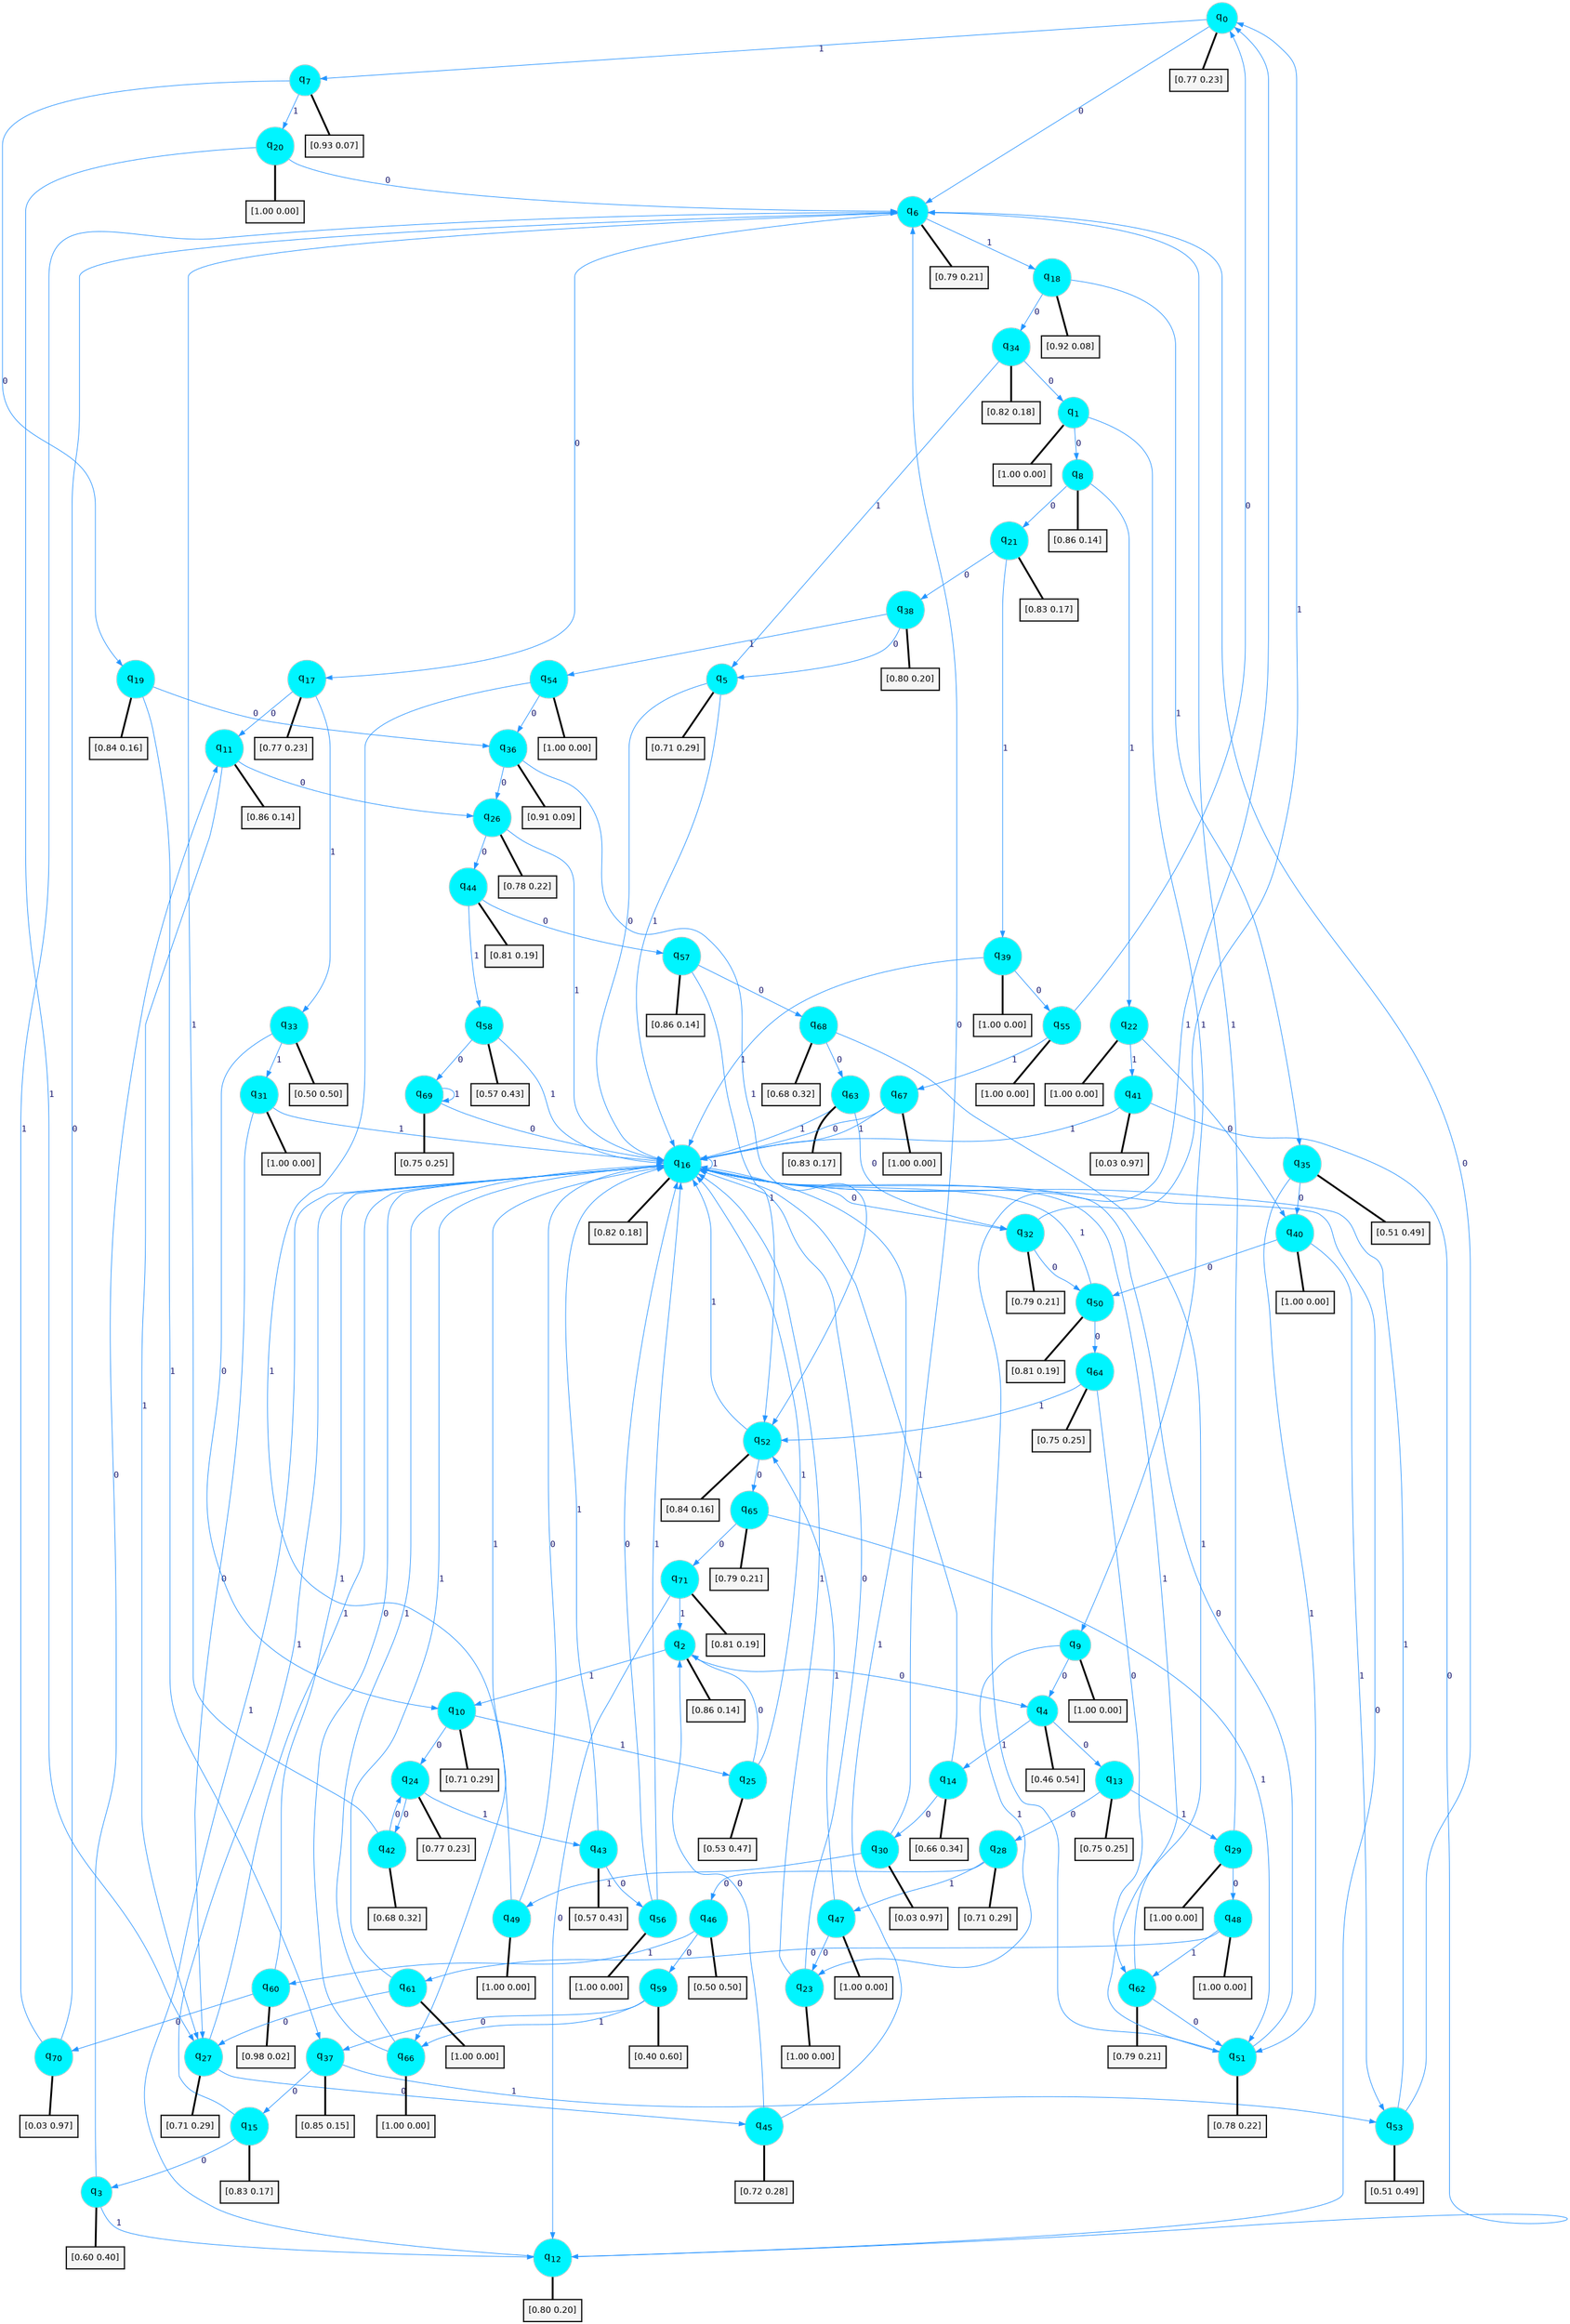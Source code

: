 digraph G {
graph [
bgcolor=transparent, dpi=300, rankdir=TD, size="40,25"];
node [
color=gray, fillcolor=turquoise1, fontcolor=black, fontname=Helvetica, fontsize=16, fontweight=bold, shape=circle, style=filled];
edge [
arrowsize=1, color=dodgerblue1, fontcolor=midnightblue, fontname=courier, fontweight=bold, penwidth=1, style=solid, weight=20];
0[label=<q<SUB>0</SUB>>];
1[label=<q<SUB>1</SUB>>];
2[label=<q<SUB>2</SUB>>];
3[label=<q<SUB>3</SUB>>];
4[label=<q<SUB>4</SUB>>];
5[label=<q<SUB>5</SUB>>];
6[label=<q<SUB>6</SUB>>];
7[label=<q<SUB>7</SUB>>];
8[label=<q<SUB>8</SUB>>];
9[label=<q<SUB>9</SUB>>];
10[label=<q<SUB>10</SUB>>];
11[label=<q<SUB>11</SUB>>];
12[label=<q<SUB>12</SUB>>];
13[label=<q<SUB>13</SUB>>];
14[label=<q<SUB>14</SUB>>];
15[label=<q<SUB>15</SUB>>];
16[label=<q<SUB>16</SUB>>];
17[label=<q<SUB>17</SUB>>];
18[label=<q<SUB>18</SUB>>];
19[label=<q<SUB>19</SUB>>];
20[label=<q<SUB>20</SUB>>];
21[label=<q<SUB>21</SUB>>];
22[label=<q<SUB>22</SUB>>];
23[label=<q<SUB>23</SUB>>];
24[label=<q<SUB>24</SUB>>];
25[label=<q<SUB>25</SUB>>];
26[label=<q<SUB>26</SUB>>];
27[label=<q<SUB>27</SUB>>];
28[label=<q<SUB>28</SUB>>];
29[label=<q<SUB>29</SUB>>];
30[label=<q<SUB>30</SUB>>];
31[label=<q<SUB>31</SUB>>];
32[label=<q<SUB>32</SUB>>];
33[label=<q<SUB>33</SUB>>];
34[label=<q<SUB>34</SUB>>];
35[label=<q<SUB>35</SUB>>];
36[label=<q<SUB>36</SUB>>];
37[label=<q<SUB>37</SUB>>];
38[label=<q<SUB>38</SUB>>];
39[label=<q<SUB>39</SUB>>];
40[label=<q<SUB>40</SUB>>];
41[label=<q<SUB>41</SUB>>];
42[label=<q<SUB>42</SUB>>];
43[label=<q<SUB>43</SUB>>];
44[label=<q<SUB>44</SUB>>];
45[label=<q<SUB>45</SUB>>];
46[label=<q<SUB>46</SUB>>];
47[label=<q<SUB>47</SUB>>];
48[label=<q<SUB>48</SUB>>];
49[label=<q<SUB>49</SUB>>];
50[label=<q<SUB>50</SUB>>];
51[label=<q<SUB>51</SUB>>];
52[label=<q<SUB>52</SUB>>];
53[label=<q<SUB>53</SUB>>];
54[label=<q<SUB>54</SUB>>];
55[label=<q<SUB>55</SUB>>];
56[label=<q<SUB>56</SUB>>];
57[label=<q<SUB>57</SUB>>];
58[label=<q<SUB>58</SUB>>];
59[label=<q<SUB>59</SUB>>];
60[label=<q<SUB>60</SUB>>];
61[label=<q<SUB>61</SUB>>];
62[label=<q<SUB>62</SUB>>];
63[label=<q<SUB>63</SUB>>];
64[label=<q<SUB>64</SUB>>];
65[label=<q<SUB>65</SUB>>];
66[label=<q<SUB>66</SUB>>];
67[label=<q<SUB>67</SUB>>];
68[label=<q<SUB>68</SUB>>];
69[label=<q<SUB>69</SUB>>];
70[label=<q<SUB>70</SUB>>];
71[label=<q<SUB>71</SUB>>];
72[label="[0.77 0.23]", shape=box,fontcolor=black, fontname=Helvetica, fontsize=14, penwidth=2, fillcolor=whitesmoke,color=black];
73[label="[1.00 0.00]", shape=box,fontcolor=black, fontname=Helvetica, fontsize=14, penwidth=2, fillcolor=whitesmoke,color=black];
74[label="[0.86 0.14]", shape=box,fontcolor=black, fontname=Helvetica, fontsize=14, penwidth=2, fillcolor=whitesmoke,color=black];
75[label="[0.60 0.40]", shape=box,fontcolor=black, fontname=Helvetica, fontsize=14, penwidth=2, fillcolor=whitesmoke,color=black];
76[label="[0.46 0.54]", shape=box,fontcolor=black, fontname=Helvetica, fontsize=14, penwidth=2, fillcolor=whitesmoke,color=black];
77[label="[0.71 0.29]", shape=box,fontcolor=black, fontname=Helvetica, fontsize=14, penwidth=2, fillcolor=whitesmoke,color=black];
78[label="[0.79 0.21]", shape=box,fontcolor=black, fontname=Helvetica, fontsize=14, penwidth=2, fillcolor=whitesmoke,color=black];
79[label="[0.93 0.07]", shape=box,fontcolor=black, fontname=Helvetica, fontsize=14, penwidth=2, fillcolor=whitesmoke,color=black];
80[label="[0.86 0.14]", shape=box,fontcolor=black, fontname=Helvetica, fontsize=14, penwidth=2, fillcolor=whitesmoke,color=black];
81[label="[1.00 0.00]", shape=box,fontcolor=black, fontname=Helvetica, fontsize=14, penwidth=2, fillcolor=whitesmoke,color=black];
82[label="[0.71 0.29]", shape=box,fontcolor=black, fontname=Helvetica, fontsize=14, penwidth=2, fillcolor=whitesmoke,color=black];
83[label="[0.86 0.14]", shape=box,fontcolor=black, fontname=Helvetica, fontsize=14, penwidth=2, fillcolor=whitesmoke,color=black];
84[label="[0.80 0.20]", shape=box,fontcolor=black, fontname=Helvetica, fontsize=14, penwidth=2, fillcolor=whitesmoke,color=black];
85[label="[0.75 0.25]", shape=box,fontcolor=black, fontname=Helvetica, fontsize=14, penwidth=2, fillcolor=whitesmoke,color=black];
86[label="[0.66 0.34]", shape=box,fontcolor=black, fontname=Helvetica, fontsize=14, penwidth=2, fillcolor=whitesmoke,color=black];
87[label="[0.83 0.17]", shape=box,fontcolor=black, fontname=Helvetica, fontsize=14, penwidth=2, fillcolor=whitesmoke,color=black];
88[label="[0.82 0.18]", shape=box,fontcolor=black, fontname=Helvetica, fontsize=14, penwidth=2, fillcolor=whitesmoke,color=black];
89[label="[0.77 0.23]", shape=box,fontcolor=black, fontname=Helvetica, fontsize=14, penwidth=2, fillcolor=whitesmoke,color=black];
90[label="[0.92 0.08]", shape=box,fontcolor=black, fontname=Helvetica, fontsize=14, penwidth=2, fillcolor=whitesmoke,color=black];
91[label="[0.84 0.16]", shape=box,fontcolor=black, fontname=Helvetica, fontsize=14, penwidth=2, fillcolor=whitesmoke,color=black];
92[label="[1.00 0.00]", shape=box,fontcolor=black, fontname=Helvetica, fontsize=14, penwidth=2, fillcolor=whitesmoke,color=black];
93[label="[0.83 0.17]", shape=box,fontcolor=black, fontname=Helvetica, fontsize=14, penwidth=2, fillcolor=whitesmoke,color=black];
94[label="[1.00 0.00]", shape=box,fontcolor=black, fontname=Helvetica, fontsize=14, penwidth=2, fillcolor=whitesmoke,color=black];
95[label="[1.00 0.00]", shape=box,fontcolor=black, fontname=Helvetica, fontsize=14, penwidth=2, fillcolor=whitesmoke,color=black];
96[label="[0.77 0.23]", shape=box,fontcolor=black, fontname=Helvetica, fontsize=14, penwidth=2, fillcolor=whitesmoke,color=black];
97[label="[0.53 0.47]", shape=box,fontcolor=black, fontname=Helvetica, fontsize=14, penwidth=2, fillcolor=whitesmoke,color=black];
98[label="[0.78 0.22]", shape=box,fontcolor=black, fontname=Helvetica, fontsize=14, penwidth=2, fillcolor=whitesmoke,color=black];
99[label="[0.71 0.29]", shape=box,fontcolor=black, fontname=Helvetica, fontsize=14, penwidth=2, fillcolor=whitesmoke,color=black];
100[label="[0.71 0.29]", shape=box,fontcolor=black, fontname=Helvetica, fontsize=14, penwidth=2, fillcolor=whitesmoke,color=black];
101[label="[1.00 0.00]", shape=box,fontcolor=black, fontname=Helvetica, fontsize=14, penwidth=2, fillcolor=whitesmoke,color=black];
102[label="[0.03 0.97]", shape=box,fontcolor=black, fontname=Helvetica, fontsize=14, penwidth=2, fillcolor=whitesmoke,color=black];
103[label="[1.00 0.00]", shape=box,fontcolor=black, fontname=Helvetica, fontsize=14, penwidth=2, fillcolor=whitesmoke,color=black];
104[label="[0.79 0.21]", shape=box,fontcolor=black, fontname=Helvetica, fontsize=14, penwidth=2, fillcolor=whitesmoke,color=black];
105[label="[0.50 0.50]", shape=box,fontcolor=black, fontname=Helvetica, fontsize=14, penwidth=2, fillcolor=whitesmoke,color=black];
106[label="[0.82 0.18]", shape=box,fontcolor=black, fontname=Helvetica, fontsize=14, penwidth=2, fillcolor=whitesmoke,color=black];
107[label="[0.51 0.49]", shape=box,fontcolor=black, fontname=Helvetica, fontsize=14, penwidth=2, fillcolor=whitesmoke,color=black];
108[label="[0.91 0.09]", shape=box,fontcolor=black, fontname=Helvetica, fontsize=14, penwidth=2, fillcolor=whitesmoke,color=black];
109[label="[0.85 0.15]", shape=box,fontcolor=black, fontname=Helvetica, fontsize=14, penwidth=2, fillcolor=whitesmoke,color=black];
110[label="[0.80 0.20]", shape=box,fontcolor=black, fontname=Helvetica, fontsize=14, penwidth=2, fillcolor=whitesmoke,color=black];
111[label="[1.00 0.00]", shape=box,fontcolor=black, fontname=Helvetica, fontsize=14, penwidth=2, fillcolor=whitesmoke,color=black];
112[label="[1.00 0.00]", shape=box,fontcolor=black, fontname=Helvetica, fontsize=14, penwidth=2, fillcolor=whitesmoke,color=black];
113[label="[0.03 0.97]", shape=box,fontcolor=black, fontname=Helvetica, fontsize=14, penwidth=2, fillcolor=whitesmoke,color=black];
114[label="[0.68 0.32]", shape=box,fontcolor=black, fontname=Helvetica, fontsize=14, penwidth=2, fillcolor=whitesmoke,color=black];
115[label="[0.57 0.43]", shape=box,fontcolor=black, fontname=Helvetica, fontsize=14, penwidth=2, fillcolor=whitesmoke,color=black];
116[label="[0.81 0.19]", shape=box,fontcolor=black, fontname=Helvetica, fontsize=14, penwidth=2, fillcolor=whitesmoke,color=black];
117[label="[0.72 0.28]", shape=box,fontcolor=black, fontname=Helvetica, fontsize=14, penwidth=2, fillcolor=whitesmoke,color=black];
118[label="[0.50 0.50]", shape=box,fontcolor=black, fontname=Helvetica, fontsize=14, penwidth=2, fillcolor=whitesmoke,color=black];
119[label="[1.00 0.00]", shape=box,fontcolor=black, fontname=Helvetica, fontsize=14, penwidth=2, fillcolor=whitesmoke,color=black];
120[label="[1.00 0.00]", shape=box,fontcolor=black, fontname=Helvetica, fontsize=14, penwidth=2, fillcolor=whitesmoke,color=black];
121[label="[1.00 0.00]", shape=box,fontcolor=black, fontname=Helvetica, fontsize=14, penwidth=2, fillcolor=whitesmoke,color=black];
122[label="[0.81 0.19]", shape=box,fontcolor=black, fontname=Helvetica, fontsize=14, penwidth=2, fillcolor=whitesmoke,color=black];
123[label="[0.78 0.22]", shape=box,fontcolor=black, fontname=Helvetica, fontsize=14, penwidth=2, fillcolor=whitesmoke,color=black];
124[label="[0.84 0.16]", shape=box,fontcolor=black, fontname=Helvetica, fontsize=14, penwidth=2, fillcolor=whitesmoke,color=black];
125[label="[0.51 0.49]", shape=box,fontcolor=black, fontname=Helvetica, fontsize=14, penwidth=2, fillcolor=whitesmoke,color=black];
126[label="[1.00 0.00]", shape=box,fontcolor=black, fontname=Helvetica, fontsize=14, penwidth=2, fillcolor=whitesmoke,color=black];
127[label="[1.00 0.00]", shape=box,fontcolor=black, fontname=Helvetica, fontsize=14, penwidth=2, fillcolor=whitesmoke,color=black];
128[label="[1.00 0.00]", shape=box,fontcolor=black, fontname=Helvetica, fontsize=14, penwidth=2, fillcolor=whitesmoke,color=black];
129[label="[0.86 0.14]", shape=box,fontcolor=black, fontname=Helvetica, fontsize=14, penwidth=2, fillcolor=whitesmoke,color=black];
130[label="[0.57 0.43]", shape=box,fontcolor=black, fontname=Helvetica, fontsize=14, penwidth=2, fillcolor=whitesmoke,color=black];
131[label="[0.40 0.60]", shape=box,fontcolor=black, fontname=Helvetica, fontsize=14, penwidth=2, fillcolor=whitesmoke,color=black];
132[label="[0.98 0.02]", shape=box,fontcolor=black, fontname=Helvetica, fontsize=14, penwidth=2, fillcolor=whitesmoke,color=black];
133[label="[1.00 0.00]", shape=box,fontcolor=black, fontname=Helvetica, fontsize=14, penwidth=2, fillcolor=whitesmoke,color=black];
134[label="[0.79 0.21]", shape=box,fontcolor=black, fontname=Helvetica, fontsize=14, penwidth=2, fillcolor=whitesmoke,color=black];
135[label="[0.83 0.17]", shape=box,fontcolor=black, fontname=Helvetica, fontsize=14, penwidth=2, fillcolor=whitesmoke,color=black];
136[label="[0.75 0.25]", shape=box,fontcolor=black, fontname=Helvetica, fontsize=14, penwidth=2, fillcolor=whitesmoke,color=black];
137[label="[0.79 0.21]", shape=box,fontcolor=black, fontname=Helvetica, fontsize=14, penwidth=2, fillcolor=whitesmoke,color=black];
138[label="[1.00 0.00]", shape=box,fontcolor=black, fontname=Helvetica, fontsize=14, penwidth=2, fillcolor=whitesmoke,color=black];
139[label="[1.00 0.00]", shape=box,fontcolor=black, fontname=Helvetica, fontsize=14, penwidth=2, fillcolor=whitesmoke,color=black];
140[label="[0.68 0.32]", shape=box,fontcolor=black, fontname=Helvetica, fontsize=14, penwidth=2, fillcolor=whitesmoke,color=black];
141[label="[0.75 0.25]", shape=box,fontcolor=black, fontname=Helvetica, fontsize=14, penwidth=2, fillcolor=whitesmoke,color=black];
142[label="[0.03 0.97]", shape=box,fontcolor=black, fontname=Helvetica, fontsize=14, penwidth=2, fillcolor=whitesmoke,color=black];
143[label="[0.81 0.19]", shape=box,fontcolor=black, fontname=Helvetica, fontsize=14, penwidth=2, fillcolor=whitesmoke,color=black];
0->6 [label=0];
0->7 [label=1];
0->72 [arrowhead=none, penwidth=3,color=black];
1->8 [label=0];
1->9 [label=1];
1->73 [arrowhead=none, penwidth=3,color=black];
2->4 [label=0];
2->10 [label=1];
2->74 [arrowhead=none, penwidth=3,color=black];
3->11 [label=0];
3->12 [label=1];
3->75 [arrowhead=none, penwidth=3,color=black];
4->13 [label=0];
4->14 [label=1];
4->76 [arrowhead=none, penwidth=3,color=black];
5->16 [label=0];
5->16 [label=1];
5->77 [arrowhead=none, penwidth=3,color=black];
6->17 [label=0];
6->18 [label=1];
6->78 [arrowhead=none, penwidth=3,color=black];
7->19 [label=0];
7->20 [label=1];
7->79 [arrowhead=none, penwidth=3,color=black];
8->21 [label=0];
8->22 [label=1];
8->80 [arrowhead=none, penwidth=3,color=black];
9->4 [label=0];
9->23 [label=1];
9->81 [arrowhead=none, penwidth=3,color=black];
10->24 [label=0];
10->25 [label=1];
10->82 [arrowhead=none, penwidth=3,color=black];
11->26 [label=0];
11->27 [label=1];
11->83 [arrowhead=none, penwidth=3,color=black];
12->16 [label=0];
12->16 [label=1];
12->84 [arrowhead=none, penwidth=3,color=black];
13->28 [label=0];
13->29 [label=1];
13->85 [arrowhead=none, penwidth=3,color=black];
14->30 [label=0];
14->16 [label=1];
14->86 [arrowhead=none, penwidth=3,color=black];
15->3 [label=0];
15->16 [label=1];
15->87 [arrowhead=none, penwidth=3,color=black];
16->32 [label=0];
16->16 [label=1];
16->88 [arrowhead=none, penwidth=3,color=black];
17->11 [label=0];
17->33 [label=1];
17->89 [arrowhead=none, penwidth=3,color=black];
18->34 [label=0];
18->35 [label=1];
18->90 [arrowhead=none, penwidth=3,color=black];
19->36 [label=0];
19->37 [label=1];
19->91 [arrowhead=none, penwidth=3,color=black];
20->6 [label=0];
20->27 [label=1];
20->92 [arrowhead=none, penwidth=3,color=black];
21->38 [label=0];
21->39 [label=1];
21->93 [arrowhead=none, penwidth=3,color=black];
22->40 [label=0];
22->41 [label=1];
22->94 [arrowhead=none, penwidth=3,color=black];
23->16 [label=0];
23->16 [label=1];
23->95 [arrowhead=none, penwidth=3,color=black];
24->42 [label=0];
24->43 [label=1];
24->96 [arrowhead=none, penwidth=3,color=black];
25->2 [label=0];
25->16 [label=1];
25->97 [arrowhead=none, penwidth=3,color=black];
26->44 [label=0];
26->16 [label=1];
26->98 [arrowhead=none, penwidth=3,color=black];
27->45 [label=0];
27->16 [label=1];
27->99 [arrowhead=none, penwidth=3,color=black];
28->46 [label=0];
28->47 [label=1];
28->100 [arrowhead=none, penwidth=3,color=black];
29->48 [label=0];
29->6 [label=1];
29->101 [arrowhead=none, penwidth=3,color=black];
30->6 [label=0];
30->49 [label=1];
30->102 [arrowhead=none, penwidth=3,color=black];
31->27 [label=0];
31->16 [label=1];
31->103 [arrowhead=none, penwidth=3,color=black];
32->50 [label=0];
32->0 [label=1];
32->104 [arrowhead=none, penwidth=3,color=black];
33->10 [label=0];
33->31 [label=1];
33->105 [arrowhead=none, penwidth=3,color=black];
34->1 [label=0];
34->5 [label=1];
34->106 [arrowhead=none, penwidth=3,color=black];
35->40 [label=0];
35->51 [label=1];
35->107 [arrowhead=none, penwidth=3,color=black];
36->26 [label=0];
36->52 [label=1];
36->108 [arrowhead=none, penwidth=3,color=black];
37->15 [label=0];
37->53 [label=1];
37->109 [arrowhead=none, penwidth=3,color=black];
38->5 [label=0];
38->54 [label=1];
38->110 [arrowhead=none, penwidth=3,color=black];
39->55 [label=0];
39->16 [label=1];
39->111 [arrowhead=none, penwidth=3,color=black];
40->50 [label=0];
40->53 [label=1];
40->112 [arrowhead=none, penwidth=3,color=black];
41->12 [label=0];
41->16 [label=1];
41->113 [arrowhead=none, penwidth=3,color=black];
42->24 [label=0];
42->6 [label=1];
42->114 [arrowhead=none, penwidth=3,color=black];
43->56 [label=0];
43->16 [label=1];
43->115 [arrowhead=none, penwidth=3,color=black];
44->57 [label=0];
44->58 [label=1];
44->116 [arrowhead=none, penwidth=3,color=black];
45->2 [label=0];
45->16 [label=1];
45->117 [arrowhead=none, penwidth=3,color=black];
46->59 [label=0];
46->60 [label=1];
46->118 [arrowhead=none, penwidth=3,color=black];
47->23 [label=0];
47->52 [label=1];
47->119 [arrowhead=none, penwidth=3,color=black];
48->61 [label=0];
48->62 [label=1];
48->120 [arrowhead=none, penwidth=3,color=black];
49->16 [label=0];
49->16 [label=1];
49->121 [arrowhead=none, penwidth=3,color=black];
50->64 [label=0];
50->16 [label=1];
50->122 [arrowhead=none, penwidth=3,color=black];
51->16 [label=0];
51->0 [label=1];
51->123 [arrowhead=none, penwidth=3,color=black];
52->65 [label=0];
52->16 [label=1];
52->124 [arrowhead=none, penwidth=3,color=black];
53->6 [label=0];
53->16 [label=1];
53->125 [arrowhead=none, penwidth=3,color=black];
54->36 [label=0];
54->66 [label=1];
54->126 [arrowhead=none, penwidth=3,color=black];
55->0 [label=0];
55->67 [label=1];
55->127 [arrowhead=none, penwidth=3,color=black];
56->16 [label=0];
56->16 [label=1];
56->128 [arrowhead=none, penwidth=3,color=black];
57->68 [label=0];
57->52 [label=1];
57->129 [arrowhead=none, penwidth=3,color=black];
58->69 [label=0];
58->16 [label=1];
58->130 [arrowhead=none, penwidth=3,color=black];
59->37 [label=0];
59->66 [label=1];
59->131 [arrowhead=none, penwidth=3,color=black];
60->70 [label=0];
60->16 [label=1];
60->132 [arrowhead=none, penwidth=3,color=black];
61->27 [label=0];
61->16 [label=1];
61->133 [arrowhead=none, penwidth=3,color=black];
62->51 [label=0];
62->16 [label=1];
62->134 [arrowhead=none, penwidth=3,color=black];
63->32 [label=0];
63->16 [label=1];
63->135 [arrowhead=none, penwidth=3,color=black];
64->62 [label=0];
64->52 [label=1];
64->136 [arrowhead=none, penwidth=3,color=black];
65->71 [label=0];
65->51 [label=1];
65->137 [arrowhead=none, penwidth=3,color=black];
66->16 [label=0];
66->16 [label=1];
66->138 [arrowhead=none, penwidth=3,color=black];
67->16 [label=0];
67->16 [label=1];
67->139 [arrowhead=none, penwidth=3,color=black];
68->63 [label=0];
68->51 [label=1];
68->140 [arrowhead=none, penwidth=3,color=black];
69->16 [label=0];
69->69 [label=1];
69->141 [arrowhead=none, penwidth=3,color=black];
70->6 [label=0];
70->6 [label=1];
70->142 [arrowhead=none, penwidth=3,color=black];
71->12 [label=0];
71->2 [label=1];
71->143 [arrowhead=none, penwidth=3,color=black];
}
